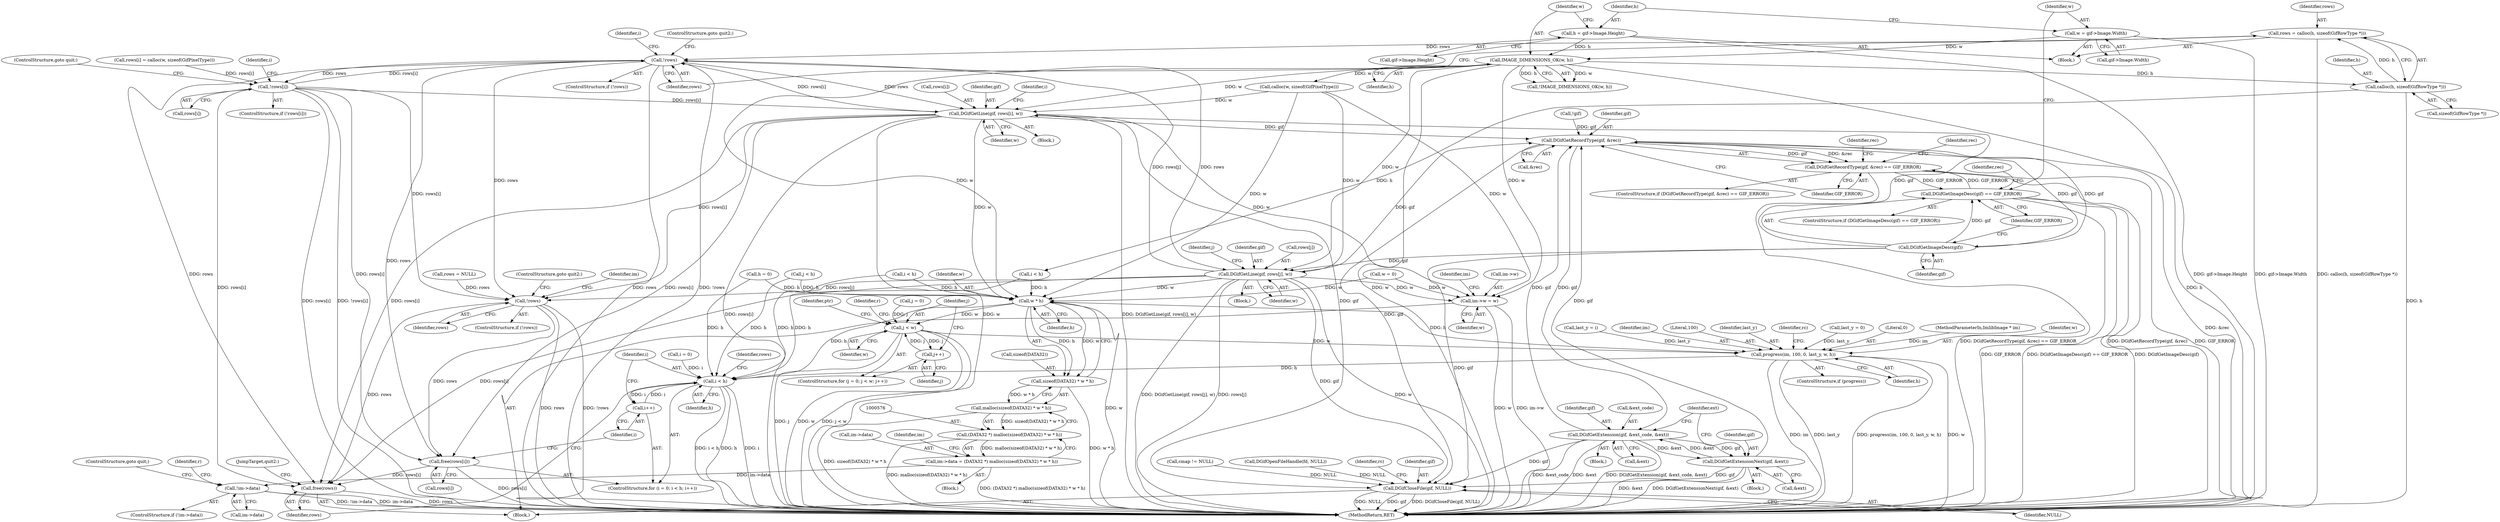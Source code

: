 digraph "0_enlightment_37a96801663b7b4cd3fbe56cc0eb8b6a17e766a8@API" {
"1000254" [label="(Call,rows = calloc(h, sizeof(GifRowType *)))"];
"1000256" [label="(Call,calloc(h, sizeof(GifRowType *)))"];
"1000250" [label="(Call,IMAGE_DIMENSIONS_OK(w, h))"];
"1000234" [label="(Call,w = gif->Image.Width)"];
"1000241" [label="(Call,h = gif->Image.Height)"];
"1000261" [label="(Call,!rows)"];
"1000283" [label="(Call,!rows[i])"];
"1000338" [label="(Call,DGifGetLine(gif, rows[i], w))"];
"1000207" [label="(Call,DGifGetRecordType(gif, &rec))"];
"1000206" [label="(Call,DGifGetRecordType(gif, &rec) == GIF_ERROR)"];
"1000225" [label="(Call,DGifGetImageDesc(gif) == GIF_ERROR)"];
"1000226" [label="(Call,DGifGetImageDesc(gif))"];
"1000320" [label="(Call,DGifGetLine(gif, rows[j], w))"];
"1000417" [label="(Call,!rows)"];
"1000763" [label="(Call,free(rows[i]))"];
"1000767" [label="(Call,free(rows))"];
"1000421" [label="(Call,im->w = w)"];
"1000581" [label="(Call,w * h)"];
"1000578" [label="(Call,sizeof(DATA32) * w * h)"];
"1000577" [label="(Call,malloc(sizeof(DATA32) * w * h))"];
"1000575" [label="(Call,(DATA32 *) malloc(sizeof(DATA32) * w * h))"];
"1000571" [label="(Call,im->data = (DATA32 *) malloc(sizeof(DATA32) * w * h))"];
"1000585" [label="(Call,!im->data)"];
"1000653" [label="(Call,j < w)"];
"1000656" [label="(Call,j++)"];
"1000743" [label="(Call,progress(im, 100, 0, last_y, w, h))"];
"1000758" [label="(Call,i < h)"];
"1000761" [label="(Call,i++)"];
"1000770" [label="(Call,DGifCloseFile(gif, NULL))"];
"1000358" [label="(Call,DGifGetExtension(gif, &ext_code, &ext))"];
"1000392" [label="(Call,DGifGetExtensionNext(gif, &ext))"];
"1000283" [label="(Call,!rows[i])"];
"1000224" [label="(ControlStructure,if (DGifGetImageDesc(gif) == GIF_ERROR))"];
"1000227" [label="(Identifier,gif)"];
"1000241" [label="(Call,h = gif->Image.Height)"];
"1000748" [label="(Identifier,w)"];
"1000694" [label="(Call,last_y = i)"];
"1000226" [label="(Call,DGifGetImageDesc(gif))"];
"1000359" [label="(Identifier,gif)"];
"1000420" [label="(ControlStructure,goto quit2;)"];
"1000744" [label="(Identifier,im)"];
"1000745" [label="(Literal,100)"];
"1000252" [label="(Identifier,h)"];
"1000416" [label="(ControlStructure,if (!rows))"];
"1000768" [label="(Identifier,rows)"];
"1000760" [label="(Identifier,h)"];
"1000257" [label="(Identifier,h)"];
"1000754" [label="(ControlStructure,for (i = 0; i < h; i++))"];
"1000250" [label="(Call,IMAGE_DIMENSIONS_OK(w, h))"];
"1000417" [label="(Call,!rows)"];
"1000272" [label="(Identifier,i)"];
"1000428" [label="(Identifier,im)"];
"1000332" [label="(Call,i < h)"];
"1000260" [label="(ControlStructure,if (!rows))"];
"1000747" [label="(Identifier,last_y)"];
"1000362" [label="(Call,&ext)"];
"1000450" [label="(Block,)"];
"1000268" [label="(Call,i < h)"];
"1000325" [label="(Identifier,w)"];
"1000225" [label="(Call,DGifGetImageDesc(gif) == GIF_ERROR)"];
"1000322" [label="(Call,rows[j])"];
"1000743" [label="(Call,progress(im, 100, 0, last_y, w, h))"];
"1000339" [label="(Identifier,gif)"];
"1000751" [label="(Identifier,rc)"];
"1000423" [label="(Identifier,im)"];
"1000662" [label="(Identifier,ptr)"];
"1000209" [label="(Call,&rec)"];
"1000258" [label="(Call,sizeof(GifRowType *))"];
"1000336" [label="(Identifier,i)"];
"1000649" [label="(ControlStructure,for (j = 0; j < w; j++))"];
"1000769" [label="(JumpTarget,quit2:)"];
"1000770" [label="(Call,DGifCloseFile(gif, NULL))"];
"1000366" [label="(Block,)"];
"1000115" [label="(Block,)"];
"1000261" [label="(Call,!rows)"];
"1000140" [label="(Call,h = 0)"];
"1000699" [label="(Identifier,r)"];
"1000755" [label="(Call,i = 0)"];
"1000418" [label="(Identifier,rows)"];
"1000392" [label="(Call,DGifGetExtensionNext(gif, &ext))"];
"1000577" [label="(Call,malloc(sizeof(DATA32) * w * h))"];
"1000571" [label="(Call,im->data = (DATA32 *) malloc(sizeof(DATA32) * w * h))"];
"1000189" [label="(Call,DGifOpenFileHandle(fd, NULL))"];
"1000764" [label="(Call,rows[i])"];
"1000579" [label="(Call,sizeof(DATA32))"];
"1000235" [label="(Identifier,w)"];
"1000741" [label="(ControlStructure,if (progress))"];
"1000284" [label="(Call,rows[i])"];
"1000242" [label="(Identifier,h)"];
"1000774" [label="(Identifier,rc)"];
"1000282" [label="(ControlStructure,if (!rows[i]))"];
"1000352" [label="(Block,)"];
"1000228" [label="(Identifier,GIF_ERROR)"];
"1000153" [label="(Call,last_y = 0)"];
"1000287" [label="(ControlStructure,goto quit;)"];
"1000656" [label="(Call,j++)"];
"1000393" [label="(Identifier,gif)"];
"1000586" [label="(Call,im->data)"];
"1000582" [label="(Identifier,w)"];
"1000655" [label="(Identifier,w)"];
"1000263" [label="(ControlStructure,goto quit2;)"];
"1000761" [label="(Call,i++)"];
"1000161" [label="(Call,rows = NULL)"];
"1000254" [label="(Call,rows = calloc(h, sizeof(GifRowType *)))"];
"1000758" [label="(Call,i < h)"];
"1000585" [label="(Call,!im->data)"];
"1000343" [label="(Identifier,w)"];
"1000583" [label="(Identifier,h)"];
"1000337" [label="(Block,)"];
"1000746" [label="(Literal,0)"];
"1000266" [label="(Identifier,i)"];
"1000211" [label="(Identifier,GIF_ERROR)"];
"1000315" [label="(Identifier,j)"];
"1000234" [label="(Call,w = gif->Image.Width)"];
"1000765" [label="(Identifier,rows)"];
"1000771" [label="(Identifier,gif)"];
"1000587" [label="(Identifier,im)"];
"1000762" [label="(Identifier,i)"];
"1000650" [label="(Call,j = 0)"];
"1000654" [label="(Identifier,j)"];
"1000479" [label="(Call,cmap != NULL)"];
"1000223" [label="(Block,)"];
"1000365" [label="(Identifier,ext)"];
"1000767" [label="(Call,free(rows))"];
"1000572" [label="(Call,im->data)"];
"1000394" [label="(Call,&ext)"];
"1000193" [label="(Call,!gif)"];
"1000207" [label="(Call,DGifGetRecordType(gif, &rec))"];
"1000759" [label="(Identifier,i)"];
"1000262" [label="(Identifier,rows)"];
"1000320" [label="(Call,DGifGetLine(gif, rows[j], w))"];
"1000255" [label="(Identifier,rows)"];
"1000338" [label="(Call,DGifGetLine(gif, rows[i], w))"];
"1000653" [label="(Call,j < w)"];
"1000575" [label="(Call,(DATA32 *) malloc(sizeof(DATA32) * w * h))"];
"1000321" [label="(Identifier,gif)"];
"1000589" [label="(ControlStructure,goto quit;)"];
"1000584" [label="(ControlStructure,if (!im->data))"];
"1000581" [label="(Call,w * h)"];
"1000578" [label="(Call,sizeof(DATA32) * w * h)"];
"1000251" [label="(Identifier,w)"];
"1000256" [label="(Call,calloc(h, sizeof(GifRowType *)))"];
"1000219" [label="(Identifier,rec)"];
"1000214" [label="(Identifier,rec)"];
"1000311" [label="(Call,j < h)"];
"1000205" [label="(ControlStructure,if (DGifGetRecordType(gif, &rec) == GIF_ERROR))"];
"1000236" [label="(Call,gif->Image.Width)"];
"1000249" [label="(Call,!IMAGE_DIMENSIONS_OK(w, h))"];
"1000593" [label="(Identifier,r)"];
"1000775" [label="(MethodReturn,RET)"];
"1000358" [label="(Call,DGifGetExtension(gif, &ext_code, &ext))"];
"1000749" [label="(Identifier,h)"];
"1000231" [label="(Identifier,rec)"];
"1000425" [label="(Identifier,w)"];
"1000111" [label="(MethodParameterIn,ImlibImage * im)"];
"1000772" [label="(Identifier,NULL)"];
"1000763" [label="(Call,free(rows[i]))"];
"1000206" [label="(Call,DGifGetRecordType(gif, &rec) == GIF_ERROR)"];
"1000319" [label="(Block,)"];
"1000243" [label="(Call,gif->Image.Height)"];
"1000340" [label="(Call,rows[i])"];
"1000421" [label="(Call,im->w = w)"];
"1000360" [label="(Call,&ext_code)"];
"1000422" [label="(Call,im->w)"];
"1000208" [label="(Identifier,gif)"];
"1000278" [label="(Call,calloc(w, sizeof(GifPixelType)))"];
"1000657" [label="(Identifier,j)"];
"1000274" [label="(Call,rows[i] = calloc(w, sizeof(GifPixelType)))"];
"1000136" [label="(Call,w = 0)"];
"1000254" -> "1000223"  [label="AST: "];
"1000254" -> "1000256"  [label="CFG: "];
"1000255" -> "1000254"  [label="AST: "];
"1000256" -> "1000254"  [label="AST: "];
"1000262" -> "1000254"  [label="CFG: "];
"1000254" -> "1000775"  [label="DDG: calloc(h, sizeof(GifRowType *))"];
"1000256" -> "1000254"  [label="DDG: h"];
"1000254" -> "1000261"  [label="DDG: rows"];
"1000256" -> "1000258"  [label="CFG: "];
"1000257" -> "1000256"  [label="AST: "];
"1000258" -> "1000256"  [label="AST: "];
"1000256" -> "1000775"  [label="DDG: h"];
"1000250" -> "1000256"  [label="DDG: h"];
"1000256" -> "1000268"  [label="DDG: h"];
"1000250" -> "1000249"  [label="AST: "];
"1000250" -> "1000252"  [label="CFG: "];
"1000251" -> "1000250"  [label="AST: "];
"1000252" -> "1000250"  [label="AST: "];
"1000249" -> "1000250"  [label="CFG: "];
"1000250" -> "1000775"  [label="DDG: w"];
"1000250" -> "1000775"  [label="DDG: h"];
"1000250" -> "1000249"  [label="DDG: w"];
"1000250" -> "1000249"  [label="DDG: h"];
"1000234" -> "1000250"  [label="DDG: w"];
"1000241" -> "1000250"  [label="DDG: h"];
"1000250" -> "1000278"  [label="DDG: w"];
"1000250" -> "1000320"  [label="DDG: w"];
"1000250" -> "1000338"  [label="DDG: w"];
"1000250" -> "1000421"  [label="DDG: w"];
"1000250" -> "1000581"  [label="DDG: w"];
"1000234" -> "1000223"  [label="AST: "];
"1000234" -> "1000236"  [label="CFG: "];
"1000235" -> "1000234"  [label="AST: "];
"1000236" -> "1000234"  [label="AST: "];
"1000242" -> "1000234"  [label="CFG: "];
"1000234" -> "1000775"  [label="DDG: gif->Image.Width"];
"1000241" -> "1000223"  [label="AST: "];
"1000241" -> "1000243"  [label="CFG: "];
"1000242" -> "1000241"  [label="AST: "];
"1000243" -> "1000241"  [label="AST: "];
"1000251" -> "1000241"  [label="CFG: "];
"1000241" -> "1000775"  [label="DDG: gif->Image.Height"];
"1000261" -> "1000260"  [label="AST: "];
"1000261" -> "1000262"  [label="CFG: "];
"1000262" -> "1000261"  [label="AST: "];
"1000263" -> "1000261"  [label="CFG: "];
"1000266" -> "1000261"  [label="CFG: "];
"1000261" -> "1000775"  [label="DDG: rows"];
"1000261" -> "1000775"  [label="DDG: !rows"];
"1000283" -> "1000261"  [label="DDG: rows[i]"];
"1000338" -> "1000261"  [label="DDG: rows[i]"];
"1000320" -> "1000261"  [label="DDG: rows[j]"];
"1000261" -> "1000283"  [label="DDG: rows"];
"1000261" -> "1000320"  [label="DDG: rows"];
"1000261" -> "1000338"  [label="DDG: rows"];
"1000261" -> "1000417"  [label="DDG: rows"];
"1000261" -> "1000763"  [label="DDG: rows"];
"1000261" -> "1000767"  [label="DDG: rows"];
"1000283" -> "1000282"  [label="AST: "];
"1000283" -> "1000284"  [label="CFG: "];
"1000284" -> "1000283"  [label="AST: "];
"1000287" -> "1000283"  [label="CFG: "];
"1000272" -> "1000283"  [label="CFG: "];
"1000283" -> "1000775"  [label="DDG: rows[i]"];
"1000283" -> "1000775"  [label="DDG: !rows[i]"];
"1000274" -> "1000283"  [label="DDG: rows[i]"];
"1000283" -> "1000338"  [label="DDG: rows[i]"];
"1000283" -> "1000417"  [label="DDG: rows[i]"];
"1000283" -> "1000763"  [label="DDG: rows[i]"];
"1000283" -> "1000767"  [label="DDG: rows[i]"];
"1000338" -> "1000337"  [label="AST: "];
"1000338" -> "1000343"  [label="CFG: "];
"1000339" -> "1000338"  [label="AST: "];
"1000340" -> "1000338"  [label="AST: "];
"1000343" -> "1000338"  [label="AST: "];
"1000336" -> "1000338"  [label="CFG: "];
"1000338" -> "1000775"  [label="DDG: w"];
"1000338" -> "1000775"  [label="DDG: DGifGetLine(gif, rows[i], w)"];
"1000338" -> "1000775"  [label="DDG: rows[i]"];
"1000338" -> "1000207"  [label="DDG: gif"];
"1000226" -> "1000338"  [label="DDG: gif"];
"1000278" -> "1000338"  [label="DDG: w"];
"1000338" -> "1000417"  [label="DDG: rows[i]"];
"1000338" -> "1000421"  [label="DDG: w"];
"1000338" -> "1000581"  [label="DDG: w"];
"1000338" -> "1000763"  [label="DDG: rows[i]"];
"1000338" -> "1000767"  [label="DDG: rows[i]"];
"1000338" -> "1000770"  [label="DDG: gif"];
"1000207" -> "1000206"  [label="AST: "];
"1000207" -> "1000209"  [label="CFG: "];
"1000208" -> "1000207"  [label="AST: "];
"1000209" -> "1000207"  [label="AST: "];
"1000211" -> "1000207"  [label="CFG: "];
"1000207" -> "1000775"  [label="DDG: &rec"];
"1000207" -> "1000206"  [label="DDG: gif"];
"1000207" -> "1000206"  [label="DDG: &rec"];
"1000392" -> "1000207"  [label="DDG: gif"];
"1000320" -> "1000207"  [label="DDG: gif"];
"1000358" -> "1000207"  [label="DDG: gif"];
"1000193" -> "1000207"  [label="DDG: gif"];
"1000226" -> "1000207"  [label="DDG: gif"];
"1000207" -> "1000226"  [label="DDG: gif"];
"1000207" -> "1000358"  [label="DDG: gif"];
"1000207" -> "1000770"  [label="DDG: gif"];
"1000206" -> "1000205"  [label="AST: "];
"1000206" -> "1000211"  [label="CFG: "];
"1000211" -> "1000206"  [label="AST: "];
"1000214" -> "1000206"  [label="CFG: "];
"1000219" -> "1000206"  [label="CFG: "];
"1000206" -> "1000775"  [label="DDG: DGifGetRecordType(gif, &rec) == GIF_ERROR"];
"1000206" -> "1000775"  [label="DDG: DGifGetRecordType(gif, &rec)"];
"1000206" -> "1000775"  [label="DDG: GIF_ERROR"];
"1000225" -> "1000206"  [label="DDG: GIF_ERROR"];
"1000206" -> "1000225"  [label="DDG: GIF_ERROR"];
"1000225" -> "1000224"  [label="AST: "];
"1000225" -> "1000228"  [label="CFG: "];
"1000226" -> "1000225"  [label="AST: "];
"1000228" -> "1000225"  [label="AST: "];
"1000231" -> "1000225"  [label="CFG: "];
"1000235" -> "1000225"  [label="CFG: "];
"1000225" -> "1000775"  [label="DDG: DGifGetImageDesc(gif) == GIF_ERROR"];
"1000225" -> "1000775"  [label="DDG: DGifGetImageDesc(gif)"];
"1000225" -> "1000775"  [label="DDG: GIF_ERROR"];
"1000226" -> "1000225"  [label="DDG: gif"];
"1000226" -> "1000227"  [label="CFG: "];
"1000227" -> "1000226"  [label="AST: "];
"1000228" -> "1000226"  [label="CFG: "];
"1000226" -> "1000320"  [label="DDG: gif"];
"1000226" -> "1000770"  [label="DDG: gif"];
"1000320" -> "1000319"  [label="AST: "];
"1000320" -> "1000325"  [label="CFG: "];
"1000321" -> "1000320"  [label="AST: "];
"1000322" -> "1000320"  [label="AST: "];
"1000325" -> "1000320"  [label="AST: "];
"1000315" -> "1000320"  [label="CFG: "];
"1000320" -> "1000775"  [label="DDG: rows[j]"];
"1000320" -> "1000775"  [label="DDG: w"];
"1000320" -> "1000775"  [label="DDG: DGifGetLine(gif, rows[j], w)"];
"1000278" -> "1000320"  [label="DDG: w"];
"1000320" -> "1000417"  [label="DDG: rows[j]"];
"1000320" -> "1000421"  [label="DDG: w"];
"1000320" -> "1000581"  [label="DDG: w"];
"1000320" -> "1000767"  [label="DDG: rows[j]"];
"1000320" -> "1000770"  [label="DDG: gif"];
"1000417" -> "1000416"  [label="AST: "];
"1000417" -> "1000418"  [label="CFG: "];
"1000418" -> "1000417"  [label="AST: "];
"1000420" -> "1000417"  [label="CFG: "];
"1000423" -> "1000417"  [label="CFG: "];
"1000417" -> "1000775"  [label="DDG: rows"];
"1000417" -> "1000775"  [label="DDG: !rows"];
"1000161" -> "1000417"  [label="DDG: rows"];
"1000417" -> "1000763"  [label="DDG: rows"];
"1000417" -> "1000767"  [label="DDG: rows"];
"1000763" -> "1000754"  [label="AST: "];
"1000763" -> "1000764"  [label="CFG: "];
"1000764" -> "1000763"  [label="AST: "];
"1000762" -> "1000763"  [label="CFG: "];
"1000763" -> "1000775"  [label="DDG: rows[i]"];
"1000763" -> "1000767"  [label="DDG: rows[i]"];
"1000767" -> "1000115"  [label="AST: "];
"1000767" -> "1000768"  [label="CFG: "];
"1000768" -> "1000767"  [label="AST: "];
"1000769" -> "1000767"  [label="CFG: "];
"1000767" -> "1000775"  [label="DDG: rows"];
"1000421" -> "1000115"  [label="AST: "];
"1000421" -> "1000425"  [label="CFG: "];
"1000422" -> "1000421"  [label="AST: "];
"1000425" -> "1000421"  [label="AST: "];
"1000428" -> "1000421"  [label="CFG: "];
"1000421" -> "1000775"  [label="DDG: im->w"];
"1000421" -> "1000775"  [label="DDG: w"];
"1000278" -> "1000421"  [label="DDG: w"];
"1000136" -> "1000421"  [label="DDG: w"];
"1000581" -> "1000578"  [label="AST: "];
"1000581" -> "1000583"  [label="CFG: "];
"1000582" -> "1000581"  [label="AST: "];
"1000583" -> "1000581"  [label="AST: "];
"1000578" -> "1000581"  [label="CFG: "];
"1000581" -> "1000775"  [label="DDG: w"];
"1000581" -> "1000578"  [label="DDG: w"];
"1000581" -> "1000578"  [label="DDG: h"];
"1000278" -> "1000581"  [label="DDG: w"];
"1000136" -> "1000581"  [label="DDG: w"];
"1000332" -> "1000581"  [label="DDG: h"];
"1000311" -> "1000581"  [label="DDG: h"];
"1000140" -> "1000581"  [label="DDG: h"];
"1000268" -> "1000581"  [label="DDG: h"];
"1000581" -> "1000653"  [label="DDG: w"];
"1000581" -> "1000743"  [label="DDG: h"];
"1000581" -> "1000758"  [label="DDG: h"];
"1000578" -> "1000577"  [label="AST: "];
"1000579" -> "1000578"  [label="AST: "];
"1000577" -> "1000578"  [label="CFG: "];
"1000578" -> "1000775"  [label="DDG: w * h"];
"1000578" -> "1000577"  [label="DDG: w * h"];
"1000577" -> "1000575"  [label="AST: "];
"1000575" -> "1000577"  [label="CFG: "];
"1000577" -> "1000775"  [label="DDG: sizeof(DATA32) * w * h"];
"1000577" -> "1000575"  [label="DDG: sizeof(DATA32) * w * h"];
"1000575" -> "1000571"  [label="AST: "];
"1000576" -> "1000575"  [label="AST: "];
"1000571" -> "1000575"  [label="CFG: "];
"1000575" -> "1000775"  [label="DDG: malloc(sizeof(DATA32) * w * h)"];
"1000575" -> "1000571"  [label="DDG: malloc(sizeof(DATA32) * w * h)"];
"1000571" -> "1000450"  [label="AST: "];
"1000572" -> "1000571"  [label="AST: "];
"1000587" -> "1000571"  [label="CFG: "];
"1000571" -> "1000775"  [label="DDG: (DATA32 *) malloc(sizeof(DATA32) * w * h)"];
"1000571" -> "1000585"  [label="DDG: im->data"];
"1000585" -> "1000584"  [label="AST: "];
"1000585" -> "1000586"  [label="CFG: "];
"1000586" -> "1000585"  [label="AST: "];
"1000589" -> "1000585"  [label="CFG: "];
"1000593" -> "1000585"  [label="CFG: "];
"1000585" -> "1000775"  [label="DDG: im->data"];
"1000585" -> "1000775"  [label="DDG: !im->data"];
"1000653" -> "1000649"  [label="AST: "];
"1000653" -> "1000655"  [label="CFG: "];
"1000654" -> "1000653"  [label="AST: "];
"1000655" -> "1000653"  [label="AST: "];
"1000662" -> "1000653"  [label="CFG: "];
"1000699" -> "1000653"  [label="CFG: "];
"1000653" -> "1000775"  [label="DDG: w"];
"1000653" -> "1000775"  [label="DDG: j < w"];
"1000653" -> "1000775"  [label="DDG: j"];
"1000650" -> "1000653"  [label="DDG: j"];
"1000656" -> "1000653"  [label="DDG: j"];
"1000653" -> "1000656"  [label="DDG: j"];
"1000653" -> "1000743"  [label="DDG: w"];
"1000656" -> "1000649"  [label="AST: "];
"1000656" -> "1000657"  [label="CFG: "];
"1000657" -> "1000656"  [label="AST: "];
"1000654" -> "1000656"  [label="CFG: "];
"1000743" -> "1000741"  [label="AST: "];
"1000743" -> "1000749"  [label="CFG: "];
"1000744" -> "1000743"  [label="AST: "];
"1000745" -> "1000743"  [label="AST: "];
"1000746" -> "1000743"  [label="AST: "];
"1000747" -> "1000743"  [label="AST: "];
"1000748" -> "1000743"  [label="AST: "];
"1000749" -> "1000743"  [label="AST: "];
"1000751" -> "1000743"  [label="CFG: "];
"1000743" -> "1000775"  [label="DDG: w"];
"1000743" -> "1000775"  [label="DDG: im"];
"1000743" -> "1000775"  [label="DDG: last_y"];
"1000743" -> "1000775"  [label="DDG: progress(im, 100, 0, last_y, w, h)"];
"1000111" -> "1000743"  [label="DDG: im"];
"1000694" -> "1000743"  [label="DDG: last_y"];
"1000153" -> "1000743"  [label="DDG: last_y"];
"1000743" -> "1000758"  [label="DDG: h"];
"1000758" -> "1000754"  [label="AST: "];
"1000758" -> "1000760"  [label="CFG: "];
"1000759" -> "1000758"  [label="AST: "];
"1000760" -> "1000758"  [label="AST: "];
"1000765" -> "1000758"  [label="CFG: "];
"1000768" -> "1000758"  [label="CFG: "];
"1000758" -> "1000775"  [label="DDG: i < h"];
"1000758" -> "1000775"  [label="DDG: h"];
"1000758" -> "1000775"  [label="DDG: i"];
"1000761" -> "1000758"  [label="DDG: i"];
"1000755" -> "1000758"  [label="DDG: i"];
"1000268" -> "1000758"  [label="DDG: h"];
"1000332" -> "1000758"  [label="DDG: h"];
"1000311" -> "1000758"  [label="DDG: h"];
"1000140" -> "1000758"  [label="DDG: h"];
"1000758" -> "1000761"  [label="DDG: i"];
"1000761" -> "1000754"  [label="AST: "];
"1000761" -> "1000762"  [label="CFG: "];
"1000762" -> "1000761"  [label="AST: "];
"1000759" -> "1000761"  [label="CFG: "];
"1000770" -> "1000115"  [label="AST: "];
"1000770" -> "1000772"  [label="CFG: "];
"1000771" -> "1000770"  [label="AST: "];
"1000772" -> "1000770"  [label="AST: "];
"1000774" -> "1000770"  [label="CFG: "];
"1000770" -> "1000775"  [label="DDG: DGifCloseFile(gif, NULL)"];
"1000770" -> "1000775"  [label="DDG: NULL"];
"1000770" -> "1000775"  [label="DDG: gif"];
"1000392" -> "1000770"  [label="DDG: gif"];
"1000358" -> "1000770"  [label="DDG: gif"];
"1000189" -> "1000770"  [label="DDG: NULL"];
"1000479" -> "1000770"  [label="DDG: NULL"];
"1000358" -> "1000352"  [label="AST: "];
"1000358" -> "1000362"  [label="CFG: "];
"1000359" -> "1000358"  [label="AST: "];
"1000360" -> "1000358"  [label="AST: "];
"1000362" -> "1000358"  [label="AST: "];
"1000365" -> "1000358"  [label="CFG: "];
"1000358" -> "1000775"  [label="DDG: DGifGetExtension(gif, &ext_code, &ext)"];
"1000358" -> "1000775"  [label="DDG: &ext_code"];
"1000358" -> "1000775"  [label="DDG: &ext"];
"1000392" -> "1000358"  [label="DDG: &ext"];
"1000358" -> "1000392"  [label="DDG: gif"];
"1000358" -> "1000392"  [label="DDG: &ext"];
"1000392" -> "1000366"  [label="AST: "];
"1000392" -> "1000394"  [label="CFG: "];
"1000393" -> "1000392"  [label="AST: "];
"1000394" -> "1000392"  [label="AST: "];
"1000365" -> "1000392"  [label="CFG: "];
"1000392" -> "1000775"  [label="DDG: &ext"];
"1000392" -> "1000775"  [label="DDG: DGifGetExtensionNext(gif, &ext)"];
}
